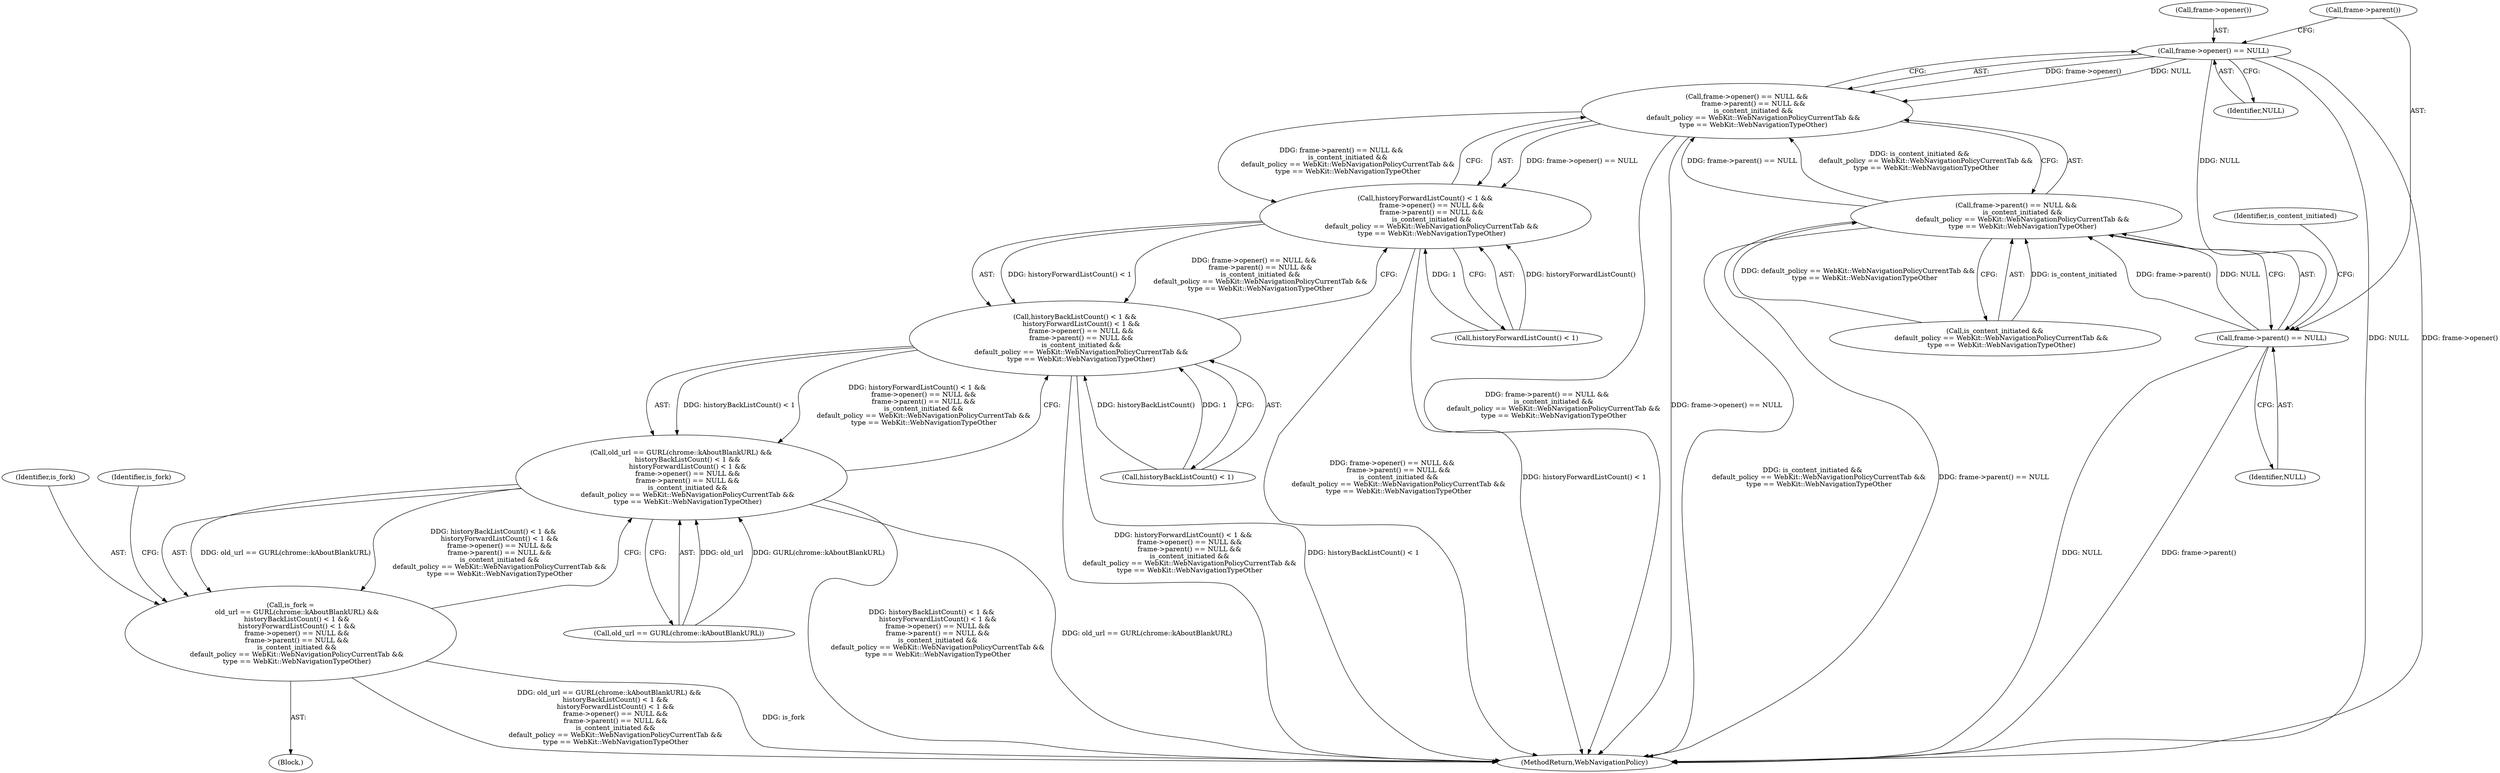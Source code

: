 digraph "0_Chrome_0a57375ad73780e61e1770a9d88b0529b0dbd33b@API" {
"1000367" [label="(Call,frame->opener() == NULL)"];
"1000366" [label="(Call,frame->opener() == NULL &&\n      frame->parent() == NULL &&\n      is_content_initiated &&\n      default_policy == WebKit::WebNavigationPolicyCurrentTab &&\n      type == WebKit::WebNavigationTypeOther)"];
"1000362" [label="(Call,historyForwardListCount() < 1 &&\n      frame->opener() == NULL &&\n      frame->parent() == NULL &&\n      is_content_initiated &&\n      default_policy == WebKit::WebNavigationPolicyCurrentTab &&\n      type == WebKit::WebNavigationTypeOther)"];
"1000358" [label="(Call,historyBackListCount() < 1 &&\n      historyForwardListCount() < 1 &&\n      frame->opener() == NULL &&\n      frame->parent() == NULL &&\n      is_content_initiated &&\n      default_policy == WebKit::WebNavigationPolicyCurrentTab &&\n      type == WebKit::WebNavigationTypeOther)"];
"1000353" [label="(Call,old_url == GURL(chrome::kAboutBlankURL) &&\n      historyBackListCount() < 1 &&\n      historyForwardListCount() < 1 &&\n      frame->opener() == NULL &&\n      frame->parent() == NULL &&\n      is_content_initiated &&\n      default_policy == WebKit::WebNavigationPolicyCurrentTab &&\n      type == WebKit::WebNavigationTypeOther)"];
"1000351" [label="(Call,is_fork =\n      old_url == GURL(chrome::kAboutBlankURL) &&\n      historyBackListCount() < 1 &&\n      historyForwardListCount() < 1 &&\n      frame->opener() == NULL &&\n      frame->parent() == NULL &&\n      is_content_initiated &&\n      default_policy == WebKit::WebNavigationPolicyCurrentTab &&\n      type == WebKit::WebNavigationTypeOther)"];
"1000371" [label="(Call,frame->parent() == NULL)"];
"1000370" [label="(Call,frame->parent() == NULL &&\n      is_content_initiated &&\n      default_policy == WebKit::WebNavigationPolicyCurrentTab &&\n      type == WebKit::WebNavigationTypeOther)"];
"1000370" [label="(Call,frame->parent() == NULL &&\n      is_content_initiated &&\n      default_policy == WebKit::WebNavigationPolicyCurrentTab &&\n      type == WebKit::WebNavigationTypeOther)"];
"1000374" [label="(Call,is_content_initiated &&\n      default_policy == WebKit::WebNavigationPolicyCurrentTab &&\n      type == WebKit::WebNavigationTypeOther)"];
"1000362" [label="(Call,historyForwardListCount() < 1 &&\n      frame->opener() == NULL &&\n      frame->parent() == NULL &&\n      is_content_initiated &&\n      default_policy == WebKit::WebNavigationPolicyCurrentTab &&\n      type == WebKit::WebNavigationTypeOther)"];
"1000367" [label="(Call,frame->opener() == NULL)"];
"1000371" [label="(Call,frame->parent() == NULL)"];
"1000372" [label="(Call,frame->parent())"];
"1000373" [label="(Identifier,NULL)"];
"1000113" [label="(Block,)"];
"1000353" [label="(Call,old_url == GURL(chrome::kAboutBlankURL) &&\n      historyBackListCount() < 1 &&\n      historyForwardListCount() < 1 &&\n      frame->opener() == NULL &&\n      frame->parent() == NULL &&\n      is_content_initiated &&\n      default_policy == WebKit::WebNavigationPolicyCurrentTab &&\n      type == WebKit::WebNavigationTypeOther)"];
"1000359" [label="(Call,historyBackListCount() < 1)"];
"1000354" [label="(Call,old_url == GURL(chrome::kAboutBlankURL))"];
"1000375" [label="(Identifier,is_content_initiated)"];
"1000358" [label="(Call,historyBackListCount() < 1 &&\n      historyForwardListCount() < 1 &&\n      frame->opener() == NULL &&\n      frame->parent() == NULL &&\n      is_content_initiated &&\n      default_policy == WebKit::WebNavigationPolicyCurrentTab &&\n      type == WebKit::WebNavigationTypeOther)"];
"1000368" [label="(Call,frame->opener())"];
"1000395" [label="(MethodReturn,WebNavigationPolicy)"];
"1000363" [label="(Call,historyForwardListCount() < 1)"];
"1000352" [label="(Identifier,is_fork)"];
"1000384" [label="(Identifier,is_fork)"];
"1000351" [label="(Call,is_fork =\n      old_url == GURL(chrome::kAboutBlankURL) &&\n      historyBackListCount() < 1 &&\n      historyForwardListCount() < 1 &&\n      frame->opener() == NULL &&\n      frame->parent() == NULL &&\n      is_content_initiated &&\n      default_policy == WebKit::WebNavigationPolicyCurrentTab &&\n      type == WebKit::WebNavigationTypeOther)"];
"1000366" [label="(Call,frame->opener() == NULL &&\n      frame->parent() == NULL &&\n      is_content_initiated &&\n      default_policy == WebKit::WebNavigationPolicyCurrentTab &&\n      type == WebKit::WebNavigationTypeOther)"];
"1000369" [label="(Identifier,NULL)"];
"1000367" -> "1000366"  [label="AST: "];
"1000367" -> "1000369"  [label="CFG: "];
"1000368" -> "1000367"  [label="AST: "];
"1000369" -> "1000367"  [label="AST: "];
"1000372" -> "1000367"  [label="CFG: "];
"1000366" -> "1000367"  [label="CFG: "];
"1000367" -> "1000395"  [label="DDG: NULL"];
"1000367" -> "1000395"  [label="DDG: frame->opener()"];
"1000367" -> "1000366"  [label="DDG: frame->opener()"];
"1000367" -> "1000366"  [label="DDG: NULL"];
"1000367" -> "1000371"  [label="DDG: NULL"];
"1000366" -> "1000362"  [label="AST: "];
"1000366" -> "1000370"  [label="CFG: "];
"1000370" -> "1000366"  [label="AST: "];
"1000362" -> "1000366"  [label="CFG: "];
"1000366" -> "1000395"  [label="DDG: frame->parent() == NULL &&\n      is_content_initiated &&\n      default_policy == WebKit::WebNavigationPolicyCurrentTab &&\n      type == WebKit::WebNavigationTypeOther"];
"1000366" -> "1000395"  [label="DDG: frame->opener() == NULL"];
"1000366" -> "1000362"  [label="DDG: frame->opener() == NULL"];
"1000366" -> "1000362"  [label="DDG: frame->parent() == NULL &&\n      is_content_initiated &&\n      default_policy == WebKit::WebNavigationPolicyCurrentTab &&\n      type == WebKit::WebNavigationTypeOther"];
"1000370" -> "1000366"  [label="DDG: frame->parent() == NULL"];
"1000370" -> "1000366"  [label="DDG: is_content_initiated &&\n      default_policy == WebKit::WebNavigationPolicyCurrentTab &&\n      type == WebKit::WebNavigationTypeOther"];
"1000362" -> "1000358"  [label="AST: "];
"1000362" -> "1000363"  [label="CFG: "];
"1000363" -> "1000362"  [label="AST: "];
"1000358" -> "1000362"  [label="CFG: "];
"1000362" -> "1000395"  [label="DDG: frame->opener() == NULL &&\n      frame->parent() == NULL &&\n      is_content_initiated &&\n      default_policy == WebKit::WebNavigationPolicyCurrentTab &&\n      type == WebKit::WebNavigationTypeOther"];
"1000362" -> "1000395"  [label="DDG: historyForwardListCount() < 1"];
"1000362" -> "1000358"  [label="DDG: historyForwardListCount() < 1"];
"1000362" -> "1000358"  [label="DDG: frame->opener() == NULL &&\n      frame->parent() == NULL &&\n      is_content_initiated &&\n      default_policy == WebKit::WebNavigationPolicyCurrentTab &&\n      type == WebKit::WebNavigationTypeOther"];
"1000363" -> "1000362"  [label="DDG: historyForwardListCount()"];
"1000363" -> "1000362"  [label="DDG: 1"];
"1000358" -> "1000353"  [label="AST: "];
"1000358" -> "1000359"  [label="CFG: "];
"1000359" -> "1000358"  [label="AST: "];
"1000353" -> "1000358"  [label="CFG: "];
"1000358" -> "1000395"  [label="DDG: historyForwardListCount() < 1 &&\n      frame->opener() == NULL &&\n      frame->parent() == NULL &&\n      is_content_initiated &&\n      default_policy == WebKit::WebNavigationPolicyCurrentTab &&\n      type == WebKit::WebNavigationTypeOther"];
"1000358" -> "1000395"  [label="DDG: historyBackListCount() < 1"];
"1000358" -> "1000353"  [label="DDG: historyBackListCount() < 1"];
"1000358" -> "1000353"  [label="DDG: historyForwardListCount() < 1 &&\n      frame->opener() == NULL &&\n      frame->parent() == NULL &&\n      is_content_initiated &&\n      default_policy == WebKit::WebNavigationPolicyCurrentTab &&\n      type == WebKit::WebNavigationTypeOther"];
"1000359" -> "1000358"  [label="DDG: historyBackListCount()"];
"1000359" -> "1000358"  [label="DDG: 1"];
"1000353" -> "1000351"  [label="AST: "];
"1000353" -> "1000354"  [label="CFG: "];
"1000354" -> "1000353"  [label="AST: "];
"1000351" -> "1000353"  [label="CFG: "];
"1000353" -> "1000395"  [label="DDG: historyBackListCount() < 1 &&\n      historyForwardListCount() < 1 &&\n      frame->opener() == NULL &&\n      frame->parent() == NULL &&\n      is_content_initiated &&\n      default_policy == WebKit::WebNavigationPolicyCurrentTab &&\n      type == WebKit::WebNavigationTypeOther"];
"1000353" -> "1000395"  [label="DDG: old_url == GURL(chrome::kAboutBlankURL)"];
"1000353" -> "1000351"  [label="DDG: old_url == GURL(chrome::kAboutBlankURL)"];
"1000353" -> "1000351"  [label="DDG: historyBackListCount() < 1 &&\n      historyForwardListCount() < 1 &&\n      frame->opener() == NULL &&\n      frame->parent() == NULL &&\n      is_content_initiated &&\n      default_policy == WebKit::WebNavigationPolicyCurrentTab &&\n      type == WebKit::WebNavigationTypeOther"];
"1000354" -> "1000353"  [label="DDG: old_url"];
"1000354" -> "1000353"  [label="DDG: GURL(chrome::kAboutBlankURL)"];
"1000351" -> "1000113"  [label="AST: "];
"1000352" -> "1000351"  [label="AST: "];
"1000384" -> "1000351"  [label="CFG: "];
"1000351" -> "1000395"  [label="DDG: old_url == GURL(chrome::kAboutBlankURL) &&\n      historyBackListCount() < 1 &&\n      historyForwardListCount() < 1 &&\n      frame->opener() == NULL &&\n      frame->parent() == NULL &&\n      is_content_initiated &&\n      default_policy == WebKit::WebNavigationPolicyCurrentTab &&\n      type == WebKit::WebNavigationTypeOther"];
"1000351" -> "1000395"  [label="DDG: is_fork"];
"1000371" -> "1000370"  [label="AST: "];
"1000371" -> "1000373"  [label="CFG: "];
"1000372" -> "1000371"  [label="AST: "];
"1000373" -> "1000371"  [label="AST: "];
"1000375" -> "1000371"  [label="CFG: "];
"1000370" -> "1000371"  [label="CFG: "];
"1000371" -> "1000395"  [label="DDG: NULL"];
"1000371" -> "1000395"  [label="DDG: frame->parent()"];
"1000371" -> "1000370"  [label="DDG: frame->parent()"];
"1000371" -> "1000370"  [label="DDG: NULL"];
"1000370" -> "1000374"  [label="CFG: "];
"1000374" -> "1000370"  [label="AST: "];
"1000370" -> "1000395"  [label="DDG: is_content_initiated &&\n      default_policy == WebKit::WebNavigationPolicyCurrentTab &&\n      type == WebKit::WebNavigationTypeOther"];
"1000370" -> "1000395"  [label="DDG: frame->parent() == NULL"];
"1000374" -> "1000370"  [label="DDG: is_content_initiated"];
"1000374" -> "1000370"  [label="DDG: default_policy == WebKit::WebNavigationPolicyCurrentTab &&\n      type == WebKit::WebNavigationTypeOther"];
}
